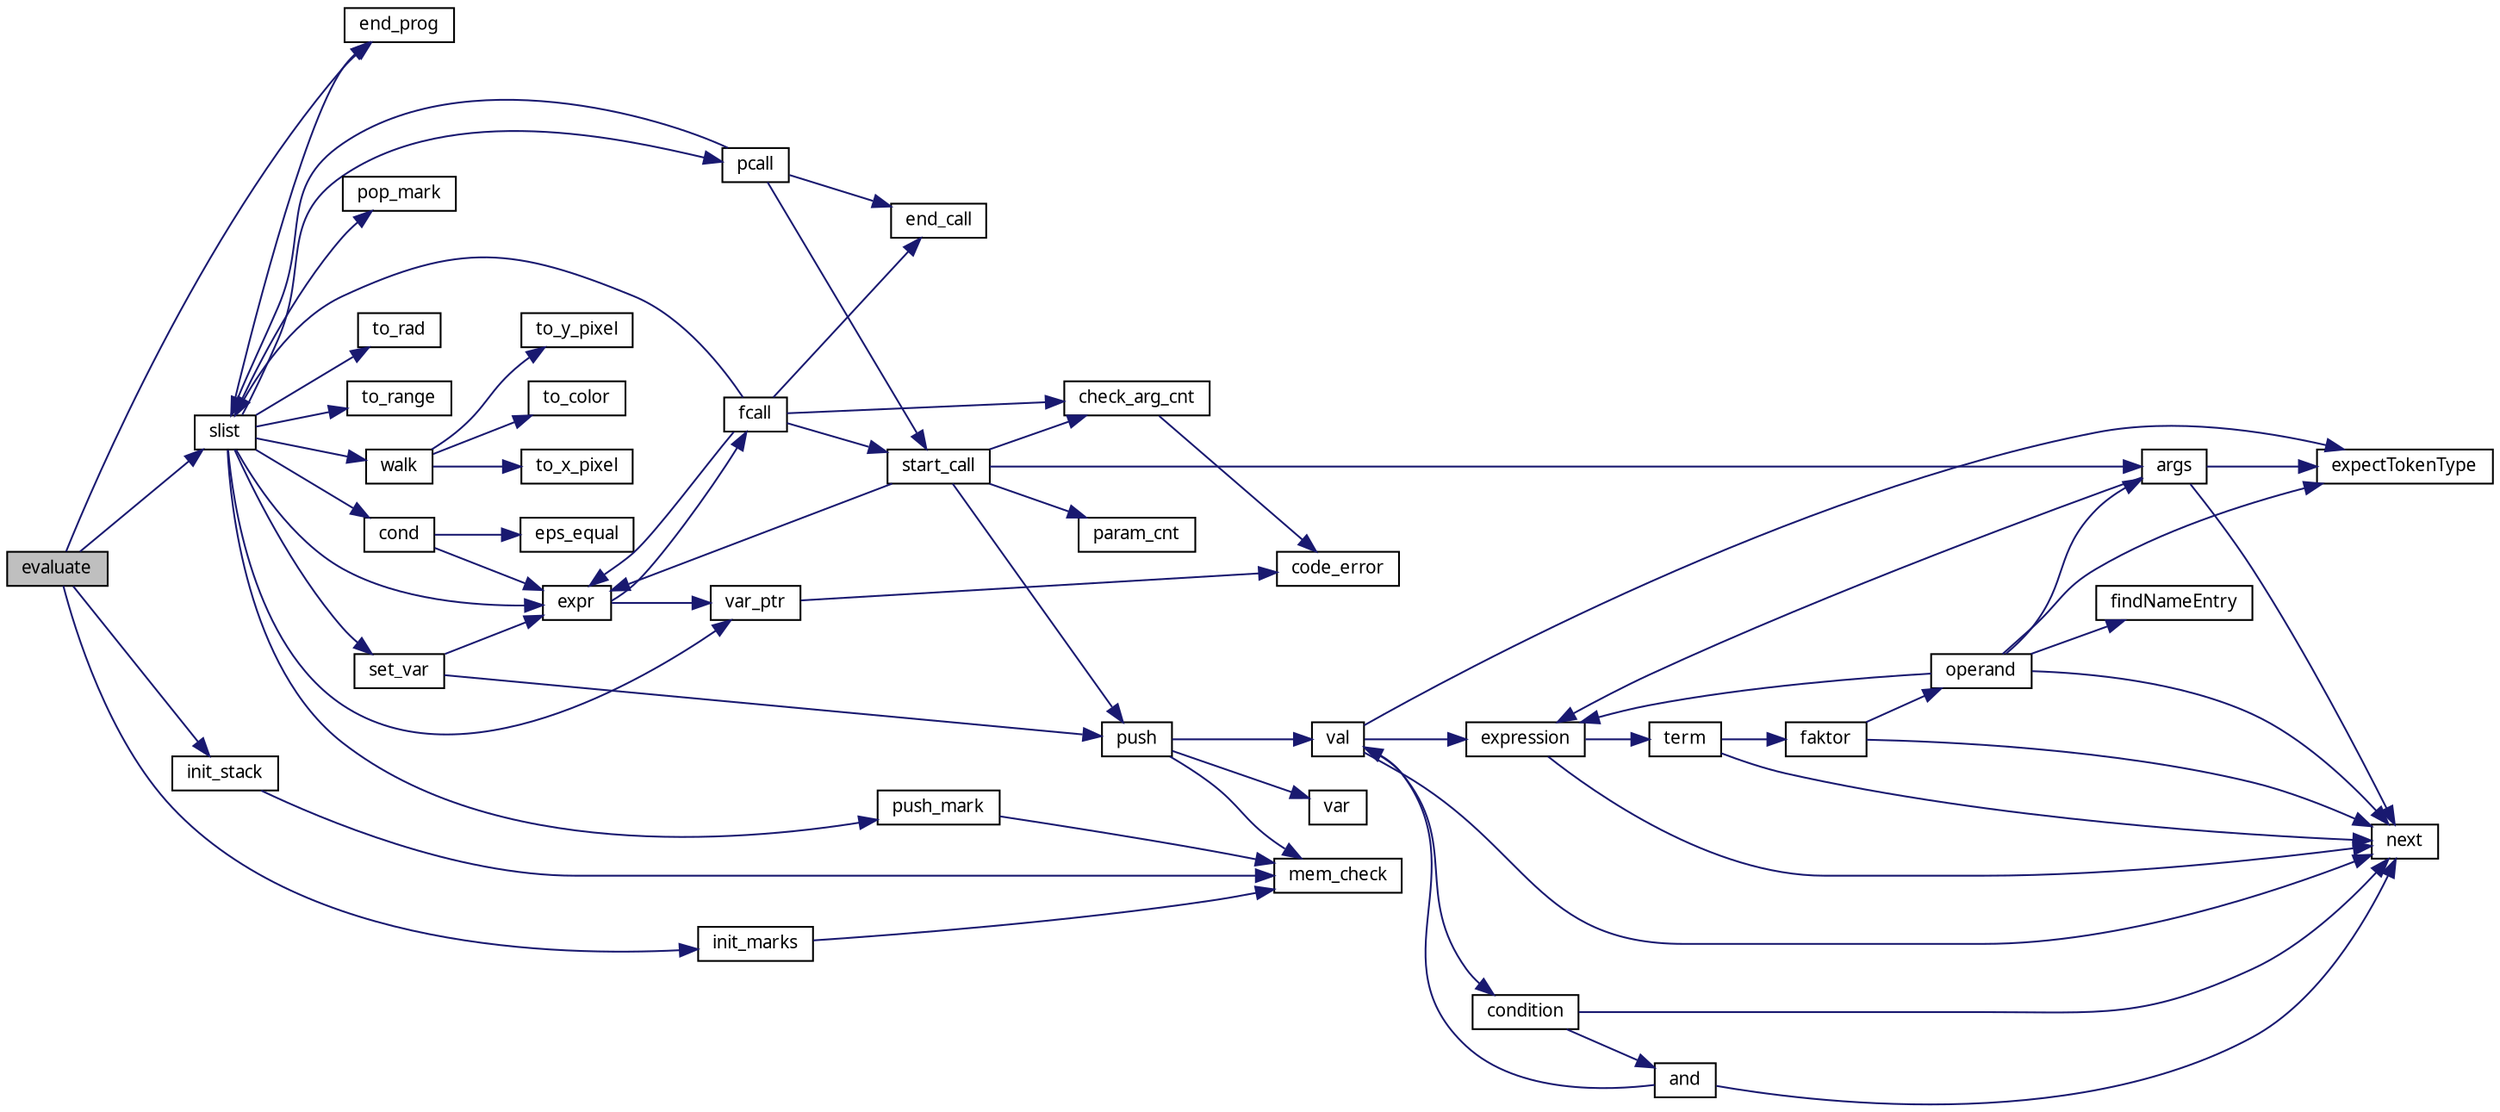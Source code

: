 digraph "evaluate"
{
 // LATEX_PDF_SIZE
  edge [fontname="LiberationSans-Regular.ttf",fontsize="10",labelfontname="LiberationSans-Regular.ttf",labelfontsize="10"];
  node [fontname="LiberationSans-Regular.ttf",fontsize="10",shape=record];
  rankdir="LR";
  Node1 [label="evaluate",height=0.2,width=0.4,color="black", fillcolor="grey75", style="filled", fontcolor="black",tooltip=" "];
  Node1 -> Node2 [color="midnightblue",fontsize="10",style="solid",fontname="LiberationSans-Regular.ttf"];
  Node2 [label="end_prog",height=0.2,width=0.4,color="black", fillcolor="white", style="filled",URL="$eval_8c.html#a3026b52aea751bf20e8674665206cd89",tooltip=" "];
  Node1 -> Node3 [color="midnightblue",fontsize="10",style="solid",fontname="LiberationSans-Regular.ttf"];
  Node3 [label="init_marks",height=0.2,width=0.4,color="black", fillcolor="white", style="filled",URL="$eval_8c.html#a2dec4868333edc06d3d86f33e77258bc",tooltip=" "];
  Node3 -> Node4 [color="midnightblue",fontsize="10",style="solid",fontname="LiberationSans-Regular.ttf"];
  Node4 [label="mem_check",height=0.2,width=0.4,color="black", fillcolor="white", style="filled",URL="$main_8c.html#a0d74806279f74450fea21a03b1825563",tooltip=" "];
  Node1 -> Node5 [color="midnightblue",fontsize="10",style="solid",fontname="LiberationSans-Regular.ttf"];
  Node5 [label="init_stack",height=0.2,width=0.4,color="black", fillcolor="white", style="filled",URL="$eval_8c.html#a7fd4e53662d3e450f3f3a82facc51e09",tooltip=" "];
  Node5 -> Node4 [color="midnightblue",fontsize="10",style="solid",fontname="LiberationSans-Regular.ttf"];
  Node1 -> Node6 [color="midnightblue",fontsize="10",style="solid",fontname="LiberationSans-Regular.ttf"];
  Node6 [label="slist",height=0.2,width=0.4,color="black", fillcolor="white", style="filled",URL="$eval_8c.html#a7fe074caebef01ff0146927c0532f3cc",tooltip=" "];
  Node6 -> Node7 [color="midnightblue",fontsize="10",style="solid",fontname="LiberationSans-Regular.ttf"];
  Node7 [label="cond",height=0.2,width=0.4,color="black", fillcolor="white", style="filled",URL="$eval_8c.html#a7255fc522dbc6c7f45f35843550b05b4",tooltip=" "];
  Node7 -> Node8 [color="midnightblue",fontsize="10",style="solid",fontname="LiberationSans-Regular.ttf"];
  Node8 [label="eps_equal",height=0.2,width=0.4,color="black", fillcolor="white", style="filled",URL="$eval_8c.html#a3c848bb9d6463b31dfc78522dd72f240",tooltip=" "];
  Node7 -> Node9 [color="midnightblue",fontsize="10",style="solid",fontname="LiberationSans-Regular.ttf"];
  Node9 [label="expr",height=0.2,width=0.4,color="black", fillcolor="white", style="filled",URL="$eval_8c.html#a5d44ae5aa9326005cd76588b7724e2ac",tooltip=" "];
  Node9 -> Node10 [color="midnightblue",fontsize="10",style="solid",fontname="LiberationSans-Regular.ttf"];
  Node10 [label="fcall",height=0.2,width=0.4,color="black", fillcolor="white", style="filled",URL="$eval_8c.html#ac7678808a3b57ca1539a03201cec88be",tooltip=" "];
  Node10 -> Node11 [color="midnightblue",fontsize="10",style="solid",fontname="LiberationSans-Regular.ttf"];
  Node11 [label="check_arg_cnt",height=0.2,width=0.4,color="black", fillcolor="white", style="filled",URL="$eval_8c.html#a7ce05a41106efc725cca6ddc134712c5",tooltip=" "];
  Node11 -> Node12 [color="midnightblue",fontsize="10",style="solid",fontname="LiberationSans-Regular.ttf"];
  Node12 [label="code_error",height=0.2,width=0.4,color="black", fillcolor="white", style="filled",URL="$main_8c.html#ad480f9b7ef4d4e46ba6713afd0ffa0be",tooltip=" "];
  Node10 -> Node13 [color="midnightblue",fontsize="10",style="solid",fontname="LiberationSans-Regular.ttf"];
  Node13 [label="end_call",height=0.2,width=0.4,color="black", fillcolor="white", style="filled",URL="$eval_8c.html#ae727d4a925aff0911bbdd4510770a609",tooltip=" "];
  Node10 -> Node9 [color="midnightblue",fontsize="10",style="solid",fontname="LiberationSans-Regular.ttf"];
  Node10 -> Node6 [color="midnightblue",fontsize="10",style="solid",fontname="LiberationSans-Regular.ttf"];
  Node10 -> Node14 [color="midnightblue",fontsize="10",style="solid",fontname="LiberationSans-Regular.ttf"];
  Node14 [label="start_call",height=0.2,width=0.4,color="black", fillcolor="white", style="filled",URL="$eval_8c.html#aae26c99fcd5b82d115189b1122f5d0a0",tooltip=" "];
  Node14 -> Node15 [color="midnightblue",fontsize="10",style="solid",fontname="LiberationSans-Regular.ttf"];
  Node15 [label="args",height=0.2,width=0.4,color="black", fillcolor="white", style="filled",URL="$parse_8c.html#a2163d6cb4e700c66c35600edcc97aee7",tooltip="Parsen von Argument-Listen."];
  Node15 -> Node16 [color="midnightblue",fontsize="10",style="solid",fontname="LiberationSans-Regular.ttf"];
  Node16 [label="expectTokenType",height=0.2,width=0.4,color="black", fillcolor="white", style="filled",URL="$parse_8c.html#a72766d9d606eee9f4032df8622a6d70d",tooltip="Überprüfung, ob der aktuelle Token dem erwartetem Typen entspricht -> Fehlermeldung + Programmabbruch..."];
  Node15 -> Node17 [color="midnightblue",fontsize="10",style="solid",fontname="LiberationSans-Regular.ttf"];
  Node17 [label="expression",height=0.2,width=0.4,color="black", fillcolor="white", style="filled",URL="$parse_8c.html#ae1b73fa9a679f12f99603a8e036f29a1",tooltip="Parsen von mathematischen Ausdrücken."];
  Node17 -> Node18 [color="midnightblue",fontsize="10",style="solid",fontname="LiberationSans-Regular.ttf"];
  Node18 [label="next",height=0.2,width=0.4,color="black", fillcolor="white", style="filled",URL="$parse_8c.html#a787ad0ee03f539f4a2904660bb6b8ce7",tooltip="aktuellen Token auf den Nächsten setzen"];
  Node17 -> Node19 [color="midnightblue",fontsize="10",style="solid",fontname="LiberationSans-Regular.ttf"];
  Node19 [label="term",height=0.2,width=0.4,color="black", fillcolor="white", style="filled",URL="$parse_8c.html#a8455fef910204ded541f8f1aa43f2a69",tooltip="Parsen von Termen."];
  Node19 -> Node20 [color="midnightblue",fontsize="10",style="solid",fontname="LiberationSans-Regular.ttf"];
  Node20 [label="faktor",height=0.2,width=0.4,color="black", fillcolor="white", style="filled",URL="$parse_8c.html#a340afd1a010d6fc6a7d4ed1f4cd0abbf",tooltip="Parsen von Faktoren."];
  Node20 -> Node18 [color="midnightblue",fontsize="10",style="solid",fontname="LiberationSans-Regular.ttf"];
  Node20 -> Node21 [color="midnightblue",fontsize="10",style="solid",fontname="LiberationSans-Regular.ttf"];
  Node21 [label="operand",height=0.2,width=0.4,color="black", fillcolor="white", style="filled",URL="$parse_8c.html#ab9515122dd01b9c3bf6934505b9d6106",tooltip="Parsen von Operanden."];
  Node21 -> Node15 [color="midnightblue",fontsize="10",style="solid",fontname="LiberationSans-Regular.ttf"];
  Node21 -> Node16 [color="midnightblue",fontsize="10",style="solid",fontname="LiberationSans-Regular.ttf"];
  Node21 -> Node17 [color="midnightblue",fontsize="10",style="solid",fontname="LiberationSans-Regular.ttf"];
  Node21 -> Node22 [color="midnightblue",fontsize="10",style="solid",fontname="LiberationSans-Regular.ttf"];
  Node22 [label="findNameEntry",height=0.2,width=0.4,color="black", fillcolor="white", style="filled",URL="$parse_8c.html#a0f9a0aa6c8d036339d3a494c17e1320d",tooltip="Lineare Suche eines Namens in der Namenstabelle (quick and dirty Lösung -> normalerweise sind Hashtab..."];
  Node21 -> Node18 [color="midnightblue",fontsize="10",style="solid",fontname="LiberationSans-Regular.ttf"];
  Node19 -> Node18 [color="midnightblue",fontsize="10",style="solid",fontname="LiberationSans-Regular.ttf"];
  Node15 -> Node18 [color="midnightblue",fontsize="10",style="solid",fontname="LiberationSans-Regular.ttf"];
  Node14 -> Node11 [color="midnightblue",fontsize="10",style="solid",fontname="LiberationSans-Regular.ttf"];
  Node14 -> Node9 [color="midnightblue",fontsize="10",style="solid",fontname="LiberationSans-Regular.ttf"];
  Node14 -> Node23 [color="midnightblue",fontsize="10",style="solid",fontname="LiberationSans-Regular.ttf"];
  Node23 [label="param_cnt",height=0.2,width=0.4,color="black", fillcolor="white", style="filled",URL="$eval_8c.html#ae3a61906d96f528029b8d36cba50e310",tooltip=" "];
  Node14 -> Node24 [color="midnightblue",fontsize="10",style="solid",fontname="LiberationSans-Regular.ttf"];
  Node24 [label="push",height=0.2,width=0.4,color="black", fillcolor="white", style="filled",URL="$eval_8c.html#a21616ef7b9f6694d3ba523226213755e",tooltip=" "];
  Node24 -> Node4 [color="midnightblue",fontsize="10",style="solid",fontname="LiberationSans-Regular.ttf"];
  Node24 -> Node25 [color="midnightblue",fontsize="10",style="solid",fontname="LiberationSans-Regular.ttf"];
  Node25 [label="val",height=0.2,width=0.4,color="black", fillcolor="white", style="filled",URL="$parse_8c.html#af308eab887b87fb8f14d8df1dcddad3d",tooltip="Parsen von Wahrheitswerten (ToDo)"];
  Node25 -> Node26 [color="midnightblue",fontsize="10",style="solid",fontname="LiberationSans-Regular.ttf"];
  Node26 [label="condition",height=0.2,width=0.4,color="black", fillcolor="white", style="filled",URL="$parse_8c.html#a953fce1ce73d9322eec5ab8d8927cca4",tooltip="Parsen logischer Ausdrücke."];
  Node26 -> Node27 [color="midnightblue",fontsize="10",style="solid",fontname="LiberationSans-Regular.ttf"];
  Node27 [label="and",height=0.2,width=0.4,color="black", fillcolor="white", style="filled",URL="$parse_8c.html#a486115f3279c9a99d32888aa9b4122e3",tooltip="Parsen logischer UND-Ausdrücke."];
  Node27 -> Node18 [color="midnightblue",fontsize="10",style="solid",fontname="LiberationSans-Regular.ttf"];
  Node27 -> Node25 [color="midnightblue",fontsize="10",style="solid",fontname="LiberationSans-Regular.ttf"];
  Node26 -> Node18 [color="midnightblue",fontsize="10",style="solid",fontname="LiberationSans-Regular.ttf"];
  Node25 -> Node16 [color="midnightblue",fontsize="10",style="solid",fontname="LiberationSans-Regular.ttf"];
  Node25 -> Node17 [color="midnightblue",fontsize="10",style="solid",fontname="LiberationSans-Regular.ttf"];
  Node25 -> Node18 [color="midnightblue",fontsize="10",style="solid",fontname="LiberationSans-Regular.ttf"];
  Node24 -> Node28 [color="midnightblue",fontsize="10",style="solid",fontname="LiberationSans-Regular.ttf"];
  Node28 [label="var",height=0.2,width=0.4,color="black", fillcolor="white", style="filled",URL="$parse_8c.html#a66e534895dc627672543e3dca09a168b",tooltip=" "];
  Node9 -> Node29 [color="midnightblue",fontsize="10",style="solid",fontname="LiberationSans-Regular.ttf"];
  Node29 [label="var_ptr",height=0.2,width=0.4,color="black", fillcolor="white", style="filled",URL="$eval_8c.html#ac7ecdc7854271564169ca61956b2f15c",tooltip=" "];
  Node29 -> Node12 [color="midnightblue",fontsize="10",style="solid",fontname="LiberationSans-Regular.ttf"];
  Node6 -> Node2 [color="midnightblue",fontsize="10",style="solid",fontname="LiberationSans-Regular.ttf"];
  Node6 -> Node9 [color="midnightblue",fontsize="10",style="solid",fontname="LiberationSans-Regular.ttf"];
  Node6 -> Node30 [color="midnightblue",fontsize="10",style="solid",fontname="LiberationSans-Regular.ttf"];
  Node30 [label="pcall",height=0.2,width=0.4,color="black", fillcolor="white", style="filled",URL="$eval_8c.html#a1207df5be5fcfe8e47e9c54abadbed96",tooltip=" "];
  Node30 -> Node13 [color="midnightblue",fontsize="10",style="solid",fontname="LiberationSans-Regular.ttf"];
  Node30 -> Node6 [color="midnightblue",fontsize="10",style="solid",fontname="LiberationSans-Regular.ttf"];
  Node30 -> Node14 [color="midnightblue",fontsize="10",style="solid",fontname="LiberationSans-Regular.ttf"];
  Node6 -> Node31 [color="midnightblue",fontsize="10",style="solid",fontname="LiberationSans-Regular.ttf"];
  Node31 [label="pop_mark",height=0.2,width=0.4,color="black", fillcolor="white", style="filled",URL="$eval_8c.html#a0c4b9ecc642a069b47f478715506366b",tooltip=" "];
  Node6 -> Node32 [color="midnightblue",fontsize="10",style="solid",fontname="LiberationSans-Regular.ttf"];
  Node32 [label="push_mark",height=0.2,width=0.4,color="black", fillcolor="white", style="filled",URL="$eval_8c.html#a141611acf81cb4595d1f48458dd1d343",tooltip=" "];
  Node32 -> Node4 [color="midnightblue",fontsize="10",style="solid",fontname="LiberationSans-Regular.ttf"];
  Node6 -> Node33 [color="midnightblue",fontsize="10",style="solid",fontname="LiberationSans-Regular.ttf"];
  Node33 [label="set_var",height=0.2,width=0.4,color="black", fillcolor="white", style="filled",URL="$eval_8c.html#a711e3a83547cbf5cda6e8cc7f6ffc0c4",tooltip=" "];
  Node33 -> Node9 [color="midnightblue",fontsize="10",style="solid",fontname="LiberationSans-Regular.ttf"];
  Node33 -> Node24 [color="midnightblue",fontsize="10",style="solid",fontname="LiberationSans-Regular.ttf"];
  Node6 -> Node34 [color="midnightblue",fontsize="10",style="solid",fontname="LiberationSans-Regular.ttf"];
  Node34 [label="to_rad",height=0.2,width=0.4,color="black", fillcolor="white", style="filled",URL="$eval_8c.html#aa06fe04b80d6180cb9acd5fd690ac85c",tooltip=" "];
  Node6 -> Node35 [color="midnightblue",fontsize="10",style="solid",fontname="LiberationSans-Regular.ttf"];
  Node35 [label="to_range",height=0.2,width=0.4,color="black", fillcolor="white", style="filled",URL="$eval_8c.html#aa7ffe4f84ea1dbac0b574e8b1e4d4993",tooltip=" "];
  Node6 -> Node29 [color="midnightblue",fontsize="10",style="solid",fontname="LiberationSans-Regular.ttf"];
  Node6 -> Node36 [color="midnightblue",fontsize="10",style="solid",fontname="LiberationSans-Regular.ttf"];
  Node36 [label="walk",height=0.2,width=0.4,color="black", fillcolor="white", style="filled",URL="$eval_8c.html#aa103be58b5070ecf4ec1830622825659",tooltip=" "];
  Node36 -> Node37 [color="midnightblue",fontsize="10",style="solid",fontname="LiberationSans-Regular.ttf"];
  Node37 [label="to_color",height=0.2,width=0.4,color="black", fillcolor="white", style="filled",URL="$eval_8c.html#a832d147ee2154a80d30fd12353e319fa",tooltip=" "];
  Node36 -> Node38 [color="midnightblue",fontsize="10",style="solid",fontname="LiberationSans-Regular.ttf"];
  Node38 [label="to_x_pixel",height=0.2,width=0.4,color="black", fillcolor="white", style="filled",URL="$eval_8c.html#a92928de2d53b21833e34f26f7f0af954",tooltip=" "];
  Node36 -> Node39 [color="midnightblue",fontsize="10",style="solid",fontname="LiberationSans-Regular.ttf"];
  Node39 [label="to_y_pixel",height=0.2,width=0.4,color="black", fillcolor="white", style="filled",URL="$eval_8c.html#a1f54fee4dbbc785f0ff811e551aa8747",tooltip=" "];
}
